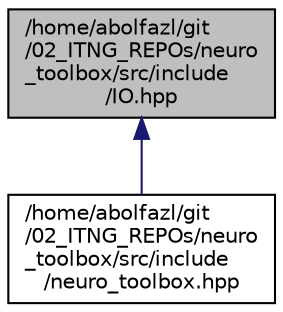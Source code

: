 digraph "/home/abolfazl/git/02_ITNG_REPOs/neuro_toolbox/src/include/IO.hpp"
{
  edge [fontname="Helvetica",fontsize="10",labelfontname="Helvetica",labelfontsize="10"];
  node [fontname="Helvetica",fontsize="10",shape=record];
  Node8 [label="/home/abolfazl/git\l/02_ITNG_REPOs/neuro\l_toolbox/src/include\l/IO.hpp",height=0.2,width=0.4,color="black", fillcolor="grey75", style="filled", fontcolor="black"];
  Node8 -> Node9 [dir="back",color="midnightblue",fontsize="10",style="solid",fontname="Helvetica"];
  Node9 [label="/home/abolfazl/git\l/02_ITNG_REPOs/neuro\l_toolbox/src/include\l/neuro_toolbox.hpp",height=0.2,width=0.4,color="black", fillcolor="white", style="filled",URL="$neuro__toolbox_8hpp.html"];
}
